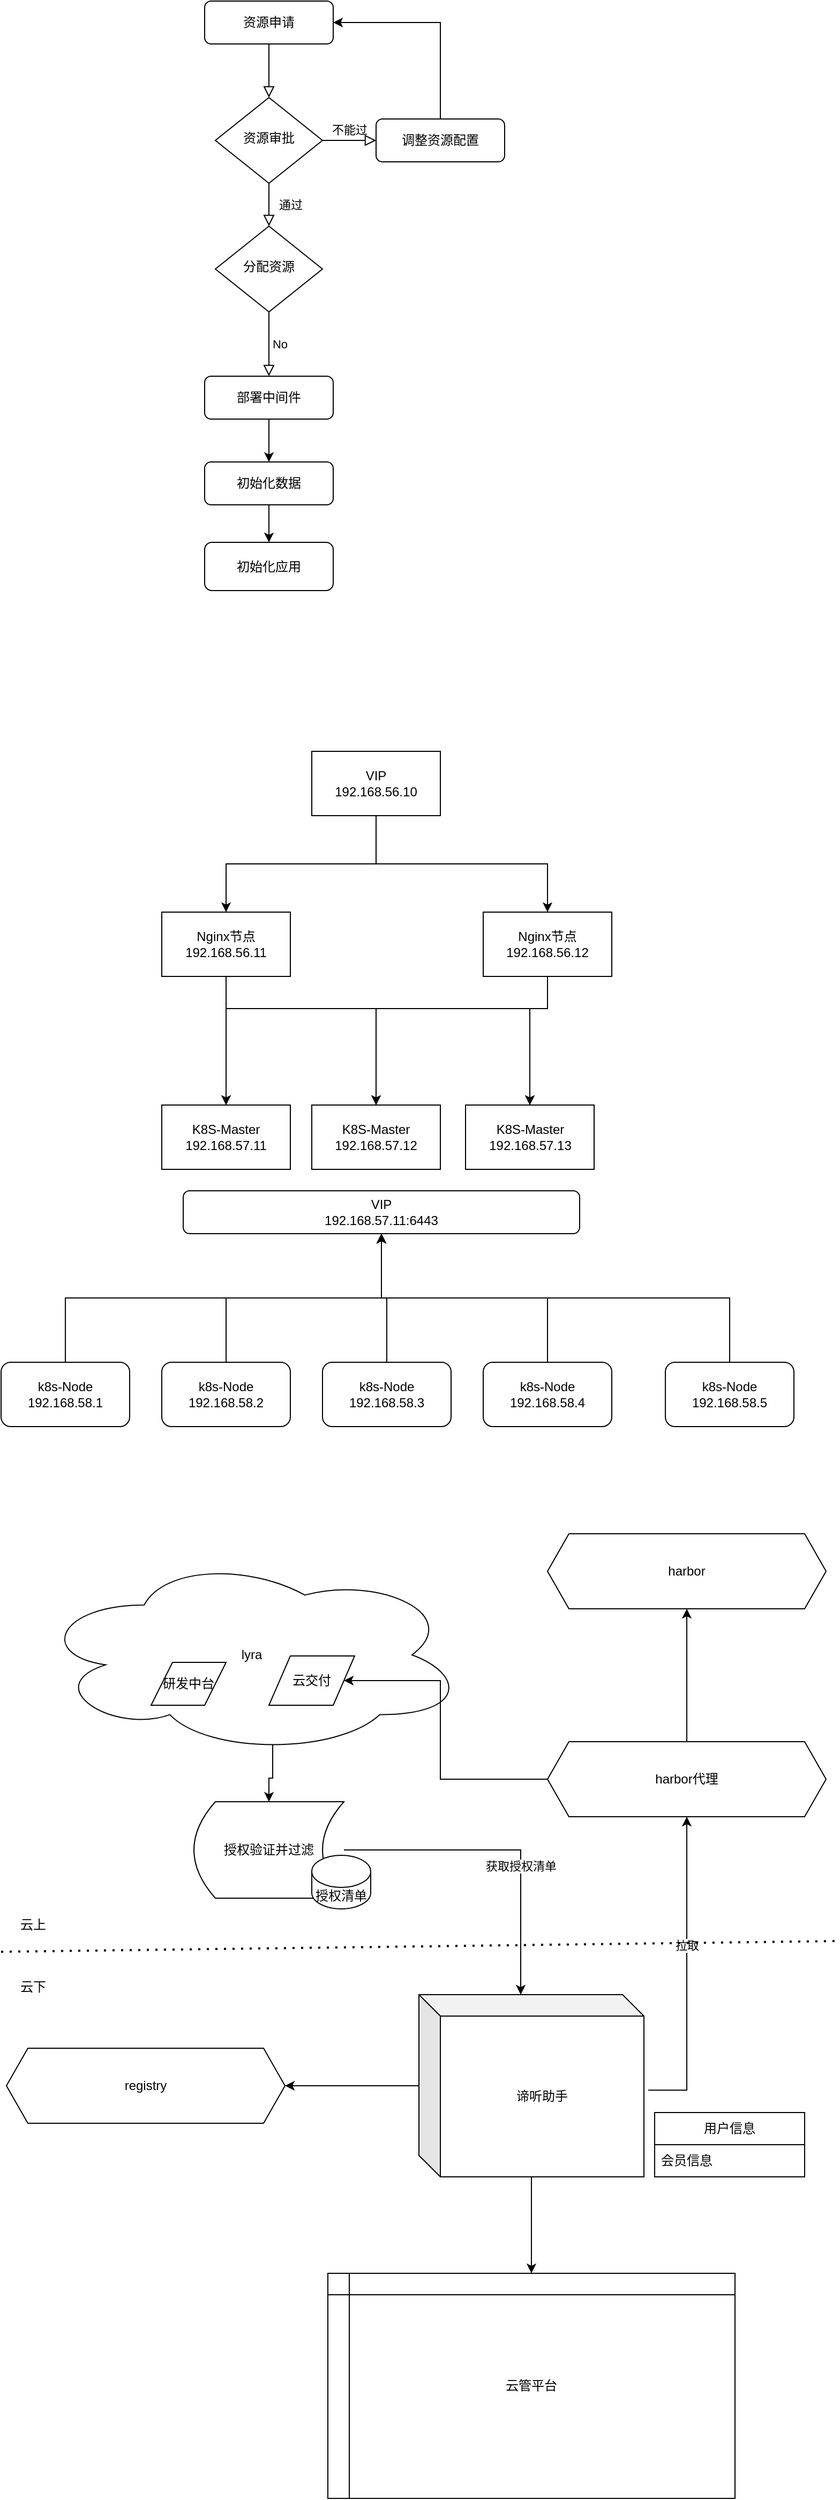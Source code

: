 <mxfile version="24.2.1" type="github">
  <diagram id="C5RBs43oDa-KdzZeNtuy" name="Page-1">
    <mxGraphModel dx="1960" dy="980" grid="1" gridSize="10" guides="1" tooltips="1" connect="1" arrows="1" fold="1" page="1" pageScale="1" pageWidth="827" pageHeight="1169" math="0" shadow="0">
      <root>
        <mxCell id="WIyWlLk6GJQsqaUBKTNV-0" />
        <mxCell id="WIyWlLk6GJQsqaUBKTNV-1" parent="WIyWlLk6GJQsqaUBKTNV-0" />
        <mxCell id="WIyWlLk6GJQsqaUBKTNV-2" value="" style="rounded=0;html=1;jettySize=auto;orthogonalLoop=1;fontSize=11;endArrow=block;endFill=0;endSize=8;strokeWidth=1;shadow=0;labelBackgroundColor=none;edgeStyle=orthogonalEdgeStyle;" parent="WIyWlLk6GJQsqaUBKTNV-1" source="WIyWlLk6GJQsqaUBKTNV-3" target="WIyWlLk6GJQsqaUBKTNV-6" edge="1">
          <mxGeometry relative="1" as="geometry" />
        </mxCell>
        <mxCell id="WIyWlLk6GJQsqaUBKTNV-3" value="资源申请" style="rounded=1;whiteSpace=wrap;html=1;fontSize=12;glass=0;strokeWidth=1;shadow=0;" parent="WIyWlLk6GJQsqaUBKTNV-1" vertex="1">
          <mxGeometry x="220" y="210" width="120" height="40" as="geometry" />
        </mxCell>
        <mxCell id="WIyWlLk6GJQsqaUBKTNV-4" value="通过" style="rounded=0;html=1;jettySize=auto;orthogonalLoop=1;fontSize=11;endArrow=block;endFill=0;endSize=8;strokeWidth=1;shadow=0;labelBackgroundColor=none;edgeStyle=orthogonalEdgeStyle;" parent="WIyWlLk6GJQsqaUBKTNV-1" source="WIyWlLk6GJQsqaUBKTNV-6" target="WIyWlLk6GJQsqaUBKTNV-10" edge="1">
          <mxGeometry y="20" relative="1" as="geometry">
            <mxPoint as="offset" />
          </mxGeometry>
        </mxCell>
        <mxCell id="WIyWlLk6GJQsqaUBKTNV-5" value="不能过" style="edgeStyle=orthogonalEdgeStyle;rounded=0;html=1;jettySize=auto;orthogonalLoop=1;fontSize=11;endArrow=block;endFill=0;endSize=8;strokeWidth=1;shadow=0;labelBackgroundColor=none;" parent="WIyWlLk6GJQsqaUBKTNV-1" source="WIyWlLk6GJQsqaUBKTNV-6" target="WIyWlLk6GJQsqaUBKTNV-7" edge="1">
          <mxGeometry y="10" relative="1" as="geometry">
            <mxPoint as="offset" />
          </mxGeometry>
        </mxCell>
        <mxCell id="WIyWlLk6GJQsqaUBKTNV-6" value="资源审批" style="rhombus;whiteSpace=wrap;html=1;shadow=0;fontFamily=Helvetica;fontSize=12;align=center;strokeWidth=1;spacing=6;spacingTop=-4;" parent="WIyWlLk6GJQsqaUBKTNV-1" vertex="1">
          <mxGeometry x="230" y="300" width="100" height="80" as="geometry" />
        </mxCell>
        <mxCell id="WGYfD-c9LDPwYdoUY4UD-7" style="edgeStyle=orthogonalEdgeStyle;rounded=0;orthogonalLoop=1;jettySize=auto;html=1;entryX=1;entryY=0.5;entryDx=0;entryDy=0;" parent="WIyWlLk6GJQsqaUBKTNV-1" source="WIyWlLk6GJQsqaUBKTNV-7" target="WIyWlLk6GJQsqaUBKTNV-3" edge="1">
          <mxGeometry relative="1" as="geometry">
            <Array as="points">
              <mxPoint x="440" y="230" />
            </Array>
          </mxGeometry>
        </mxCell>
        <mxCell id="WIyWlLk6GJQsqaUBKTNV-7" value="调整资源配置" style="rounded=1;whiteSpace=wrap;html=1;fontSize=12;glass=0;strokeWidth=1;shadow=0;" parent="WIyWlLk6GJQsqaUBKTNV-1" vertex="1">
          <mxGeometry x="380" y="320" width="120" height="40" as="geometry" />
        </mxCell>
        <mxCell id="WIyWlLk6GJQsqaUBKTNV-8" value="No" style="rounded=0;html=1;jettySize=auto;orthogonalLoop=1;fontSize=11;endArrow=block;endFill=0;endSize=8;strokeWidth=1;shadow=0;labelBackgroundColor=none;edgeStyle=orthogonalEdgeStyle;" parent="WIyWlLk6GJQsqaUBKTNV-1" source="WIyWlLk6GJQsqaUBKTNV-10" target="WIyWlLk6GJQsqaUBKTNV-11" edge="1">
          <mxGeometry y="10" relative="1" as="geometry">
            <mxPoint as="offset" />
          </mxGeometry>
        </mxCell>
        <mxCell id="WIyWlLk6GJQsqaUBKTNV-10" value="分配资源" style="rhombus;whiteSpace=wrap;html=1;shadow=0;fontFamily=Helvetica;fontSize=12;align=center;strokeWidth=1;spacing=6;spacingTop=-4;" parent="WIyWlLk6GJQsqaUBKTNV-1" vertex="1">
          <mxGeometry x="230" y="420" width="100" height="80" as="geometry" />
        </mxCell>
        <mxCell id="WGYfD-c9LDPwYdoUY4UD-12" style="edgeStyle=orthogonalEdgeStyle;rounded=0;orthogonalLoop=1;jettySize=auto;html=1;entryX=0.5;entryY=0;entryDx=0;entryDy=0;" parent="WIyWlLk6GJQsqaUBKTNV-1" source="WIyWlLk6GJQsqaUBKTNV-11" target="WGYfD-c9LDPwYdoUY4UD-3" edge="1">
          <mxGeometry relative="1" as="geometry" />
        </mxCell>
        <mxCell id="WIyWlLk6GJQsqaUBKTNV-11" value="部署中间件" style="rounded=1;whiteSpace=wrap;html=1;fontSize=12;glass=0;strokeWidth=1;shadow=0;" parent="WIyWlLk6GJQsqaUBKTNV-1" vertex="1">
          <mxGeometry x="220" y="560" width="120" height="40" as="geometry" />
        </mxCell>
        <mxCell id="WGYfD-c9LDPwYdoUY4UD-6" value="" style="edgeStyle=orthogonalEdgeStyle;rounded=0;orthogonalLoop=1;jettySize=auto;html=1;" parent="WIyWlLk6GJQsqaUBKTNV-1" source="WGYfD-c9LDPwYdoUY4UD-3" target="WGYfD-c9LDPwYdoUY4UD-5" edge="1">
          <mxGeometry relative="1" as="geometry" />
        </mxCell>
        <mxCell id="WGYfD-c9LDPwYdoUY4UD-3" value="初始化数据" style="whiteSpace=wrap;html=1;rounded=1;glass=0;strokeWidth=1;shadow=0;" parent="WIyWlLk6GJQsqaUBKTNV-1" vertex="1">
          <mxGeometry x="220" y="640" width="120" height="40" as="geometry" />
        </mxCell>
        <mxCell id="WGYfD-c9LDPwYdoUY4UD-5" value="初始化应用" style="whiteSpace=wrap;html=1;rounded=1;glass=0;strokeWidth=1;shadow=0;" parent="WIyWlLk6GJQsqaUBKTNV-1" vertex="1">
          <mxGeometry x="220" y="715" width="120" height="45" as="geometry" />
        </mxCell>
        <mxCell id="fI3CVqmz9J1KA1TCEpsG-2" value="" style="edgeStyle=orthogonalEdgeStyle;rounded=0;orthogonalLoop=1;jettySize=auto;html=1;exitX=0.5;exitY=1;exitDx=0;exitDy=0;" parent="WIyWlLk6GJQsqaUBKTNV-1" source="fI3CVqmz9J1KA1TCEpsG-0" target="fI3CVqmz9J1KA1TCEpsG-1" edge="1">
          <mxGeometry relative="1" as="geometry" />
        </mxCell>
        <mxCell id="fI3CVqmz9J1KA1TCEpsG-29" style="edgeStyle=orthogonalEdgeStyle;rounded=0;orthogonalLoop=1;jettySize=auto;html=1;entryX=0.5;entryY=0;entryDx=0;entryDy=0;exitX=0.5;exitY=1;exitDx=0;exitDy=0;" parent="WIyWlLk6GJQsqaUBKTNV-1" source="fI3CVqmz9J1KA1TCEpsG-0" target="fI3CVqmz9J1KA1TCEpsG-3" edge="1">
          <mxGeometry relative="1" as="geometry" />
        </mxCell>
        <mxCell id="fI3CVqmz9J1KA1TCEpsG-0" value="VIP&lt;br&gt;192.168.56.10" style="rounded=0;whiteSpace=wrap;html=1;" parent="WIyWlLk6GJQsqaUBKTNV-1" vertex="1">
          <mxGeometry x="320" y="910" width="120" height="60" as="geometry" />
        </mxCell>
        <mxCell id="fI3CVqmz9J1KA1TCEpsG-23" style="edgeStyle=orthogonalEdgeStyle;rounded=0;orthogonalLoop=1;jettySize=auto;html=1;entryX=0.5;entryY=0;entryDx=0;entryDy=0;" parent="WIyWlLk6GJQsqaUBKTNV-1" source="fI3CVqmz9J1KA1TCEpsG-1" target="fI3CVqmz9J1KA1TCEpsG-9" edge="1">
          <mxGeometry relative="1" as="geometry">
            <Array as="points">
              <mxPoint x="240" y="1150" />
              <mxPoint x="380" y="1150" />
            </Array>
          </mxGeometry>
        </mxCell>
        <mxCell id="fI3CVqmz9J1KA1TCEpsG-24" style="edgeStyle=orthogonalEdgeStyle;rounded=0;orthogonalLoop=1;jettySize=auto;html=1;entryX=0.5;entryY=0;entryDx=0;entryDy=0;" parent="WIyWlLk6GJQsqaUBKTNV-1" source="fI3CVqmz9J1KA1TCEpsG-1" target="fI3CVqmz9J1KA1TCEpsG-8" edge="1">
          <mxGeometry relative="1" as="geometry" />
        </mxCell>
        <mxCell id="fI3CVqmz9J1KA1TCEpsG-25" style="edgeStyle=orthogonalEdgeStyle;rounded=0;orthogonalLoop=1;jettySize=auto;html=1;entryX=0.5;entryY=0;entryDx=0;entryDy=0;" parent="WIyWlLk6GJQsqaUBKTNV-1" source="fI3CVqmz9J1KA1TCEpsG-1" target="fI3CVqmz9J1KA1TCEpsG-10" edge="1">
          <mxGeometry relative="1" as="geometry">
            <Array as="points">
              <mxPoint x="240" y="1150" />
              <mxPoint x="524" y="1150" />
            </Array>
          </mxGeometry>
        </mxCell>
        <mxCell id="fI3CVqmz9J1KA1TCEpsG-1" value="Nginx节点&lt;br&gt;192.168.56.11" style="whiteSpace=wrap;html=1;rounded=0;" parent="WIyWlLk6GJQsqaUBKTNV-1" vertex="1">
          <mxGeometry x="180" y="1060" width="120" height="60" as="geometry" />
        </mxCell>
        <mxCell id="fI3CVqmz9J1KA1TCEpsG-26" style="edgeStyle=orthogonalEdgeStyle;rounded=0;orthogonalLoop=1;jettySize=auto;html=1;entryX=0.5;entryY=0;entryDx=0;entryDy=0;" parent="WIyWlLk6GJQsqaUBKTNV-1" source="fI3CVqmz9J1KA1TCEpsG-3" target="fI3CVqmz9J1KA1TCEpsG-8" edge="1">
          <mxGeometry relative="1" as="geometry">
            <Array as="points">
              <mxPoint x="540" y="1150" />
              <mxPoint x="240" y="1150" />
            </Array>
          </mxGeometry>
        </mxCell>
        <mxCell id="fI3CVqmz9J1KA1TCEpsG-27" style="edgeStyle=orthogonalEdgeStyle;rounded=0;orthogonalLoop=1;jettySize=auto;html=1;entryX=0.5;entryY=0;entryDx=0;entryDy=0;" parent="WIyWlLk6GJQsqaUBKTNV-1" source="fI3CVqmz9J1KA1TCEpsG-3" target="fI3CVqmz9J1KA1TCEpsG-9" edge="1">
          <mxGeometry relative="1" as="geometry">
            <Array as="points">
              <mxPoint x="540" y="1150" />
              <mxPoint x="380" y="1150" />
            </Array>
          </mxGeometry>
        </mxCell>
        <mxCell id="fI3CVqmz9J1KA1TCEpsG-28" style="edgeStyle=orthogonalEdgeStyle;rounded=0;orthogonalLoop=1;jettySize=auto;html=1;entryX=0.5;entryY=0;entryDx=0;entryDy=0;" parent="WIyWlLk6GJQsqaUBKTNV-1" source="fI3CVqmz9J1KA1TCEpsG-3" target="fI3CVqmz9J1KA1TCEpsG-10" edge="1">
          <mxGeometry relative="1" as="geometry">
            <Array as="points">
              <mxPoint x="540" y="1150" />
              <mxPoint x="524" y="1150" />
            </Array>
          </mxGeometry>
        </mxCell>
        <mxCell id="fI3CVqmz9J1KA1TCEpsG-3" value="Nginx节点&lt;br style=&quot;border-color: var(--border-color);&quot;&gt;192.168.56.12" style="whiteSpace=wrap;html=1;rounded=0;" parent="WIyWlLk6GJQsqaUBKTNV-1" vertex="1">
          <mxGeometry x="480" y="1060" width="120" height="60" as="geometry" />
        </mxCell>
        <mxCell id="fI3CVqmz9J1KA1TCEpsG-8" value="K8S-Master&lt;br&gt;192.168.57.11" style="rounded=0;whiteSpace=wrap;html=1;" parent="WIyWlLk6GJQsqaUBKTNV-1" vertex="1">
          <mxGeometry x="180" y="1240" width="120" height="60" as="geometry" />
        </mxCell>
        <mxCell id="fI3CVqmz9J1KA1TCEpsG-9" value="K8S-Master&lt;br&gt;192.168.57.12" style="rounded=0;whiteSpace=wrap;html=1;" parent="WIyWlLk6GJQsqaUBKTNV-1" vertex="1">
          <mxGeometry x="320" y="1240" width="120" height="60" as="geometry" />
        </mxCell>
        <mxCell id="fI3CVqmz9J1KA1TCEpsG-10" value="K8S-Master&lt;br&gt;192.168.57.13" style="rounded=0;whiteSpace=wrap;html=1;" parent="WIyWlLk6GJQsqaUBKTNV-1" vertex="1">
          <mxGeometry x="463.5" y="1240" width="120" height="60" as="geometry" />
        </mxCell>
        <mxCell id="fI3CVqmz9J1KA1TCEpsG-18" style="edgeStyle=orthogonalEdgeStyle;rounded=0;orthogonalLoop=1;jettySize=auto;html=1;entryX=0.5;entryY=1;entryDx=0;entryDy=0;exitX=0.5;exitY=0;exitDx=0;exitDy=0;" parent="WIyWlLk6GJQsqaUBKTNV-1" source="fI3CVqmz9J1KA1TCEpsG-11" target="fI3CVqmz9J1KA1TCEpsG-16" edge="1">
          <mxGeometry relative="1" as="geometry" />
        </mxCell>
        <mxCell id="fI3CVqmz9J1KA1TCEpsG-11" value="k8s-Node&lt;br&gt;192.168.58.1" style="rounded=1;whiteSpace=wrap;html=1;" parent="WIyWlLk6GJQsqaUBKTNV-1" vertex="1">
          <mxGeometry x="30" y="1480" width="120" height="60" as="geometry" />
        </mxCell>
        <mxCell id="fI3CVqmz9J1KA1TCEpsG-19" style="edgeStyle=orthogonalEdgeStyle;rounded=0;orthogonalLoop=1;jettySize=auto;html=1;entryX=0.5;entryY=1;entryDx=0;entryDy=0;" parent="WIyWlLk6GJQsqaUBKTNV-1" source="fI3CVqmz9J1KA1TCEpsG-12" target="fI3CVqmz9J1KA1TCEpsG-16" edge="1">
          <mxGeometry relative="1" as="geometry" />
        </mxCell>
        <mxCell id="fI3CVqmz9J1KA1TCEpsG-12" value="k8s-Node&lt;br style=&quot;border-color: var(--border-color);&quot;&gt;192.168.58.2" style="rounded=1;whiteSpace=wrap;html=1;" parent="WIyWlLk6GJQsqaUBKTNV-1" vertex="1">
          <mxGeometry x="180" y="1480" width="120" height="60" as="geometry" />
        </mxCell>
        <mxCell id="fI3CVqmz9J1KA1TCEpsG-20" style="edgeStyle=orthogonalEdgeStyle;rounded=0;orthogonalLoop=1;jettySize=auto;html=1;entryX=0.5;entryY=1;entryDx=0;entryDy=0;" parent="WIyWlLk6GJQsqaUBKTNV-1" source="fI3CVqmz9J1KA1TCEpsG-13" target="fI3CVqmz9J1KA1TCEpsG-16" edge="1">
          <mxGeometry relative="1" as="geometry" />
        </mxCell>
        <mxCell id="fI3CVqmz9J1KA1TCEpsG-13" value="k8s-Node&lt;br style=&quot;border-color: var(--border-color);&quot;&gt;192.168.58.3" style="rounded=1;whiteSpace=wrap;html=1;" parent="WIyWlLk6GJQsqaUBKTNV-1" vertex="1">
          <mxGeometry x="330" y="1480" width="120" height="60" as="geometry" />
        </mxCell>
        <mxCell id="fI3CVqmz9J1KA1TCEpsG-21" style="edgeStyle=orthogonalEdgeStyle;rounded=0;orthogonalLoop=1;jettySize=auto;html=1;entryX=0.5;entryY=1;entryDx=0;entryDy=0;" parent="WIyWlLk6GJQsqaUBKTNV-1" source="fI3CVqmz9J1KA1TCEpsG-14" target="fI3CVqmz9J1KA1TCEpsG-16" edge="1">
          <mxGeometry relative="1" as="geometry" />
        </mxCell>
        <mxCell id="fI3CVqmz9J1KA1TCEpsG-14" value="k8s-Node&lt;br style=&quot;border-color: var(--border-color);&quot;&gt;192.168.58.4" style="rounded=1;whiteSpace=wrap;html=1;" parent="WIyWlLk6GJQsqaUBKTNV-1" vertex="1">
          <mxGeometry x="480" y="1480" width="120" height="60" as="geometry" />
        </mxCell>
        <mxCell id="fI3CVqmz9J1KA1TCEpsG-22" style="edgeStyle=orthogonalEdgeStyle;rounded=0;orthogonalLoop=1;jettySize=auto;html=1;entryX=0.5;entryY=1;entryDx=0;entryDy=0;exitX=0.5;exitY=0;exitDx=0;exitDy=0;" parent="WIyWlLk6GJQsqaUBKTNV-1" source="fI3CVqmz9J1KA1TCEpsG-15" target="fI3CVqmz9J1KA1TCEpsG-16" edge="1">
          <mxGeometry relative="1" as="geometry" />
        </mxCell>
        <mxCell id="fI3CVqmz9J1KA1TCEpsG-15" value="k8s-Node&lt;br style=&quot;border-color: var(--border-color);&quot;&gt;192.168.58.5" style="rounded=1;whiteSpace=wrap;html=1;" parent="WIyWlLk6GJQsqaUBKTNV-1" vertex="1">
          <mxGeometry x="650" y="1480" width="120" height="60" as="geometry" />
        </mxCell>
        <mxCell id="fI3CVqmz9J1KA1TCEpsG-16" value="VIP&lt;br&gt;192.168.57.11:6443" style="rounded=1;whiteSpace=wrap;html=1;" parent="WIyWlLk6GJQsqaUBKTNV-1" vertex="1">
          <mxGeometry x="200" y="1320" width="370" height="40" as="geometry" />
        </mxCell>
        <mxCell id="P1wORCQNYCT3Gb7tXOtF-7" style="edgeStyle=orthogonalEdgeStyle;rounded=0;orthogonalLoop=1;jettySize=auto;html=1;exitX=0.55;exitY=0.95;exitDx=0;exitDy=0;exitPerimeter=0;" edge="1" parent="WIyWlLk6GJQsqaUBKTNV-1" source="P1wORCQNYCT3Gb7tXOtF-0" target="P1wORCQNYCT3Gb7tXOtF-6">
          <mxGeometry relative="1" as="geometry" />
        </mxCell>
        <mxCell id="P1wORCQNYCT3Gb7tXOtF-0" value="lyra" style="ellipse;shape=cloud;whiteSpace=wrap;html=1;" vertex="1" parent="WIyWlLk6GJQsqaUBKTNV-1">
          <mxGeometry x="63.5" y="1660" width="400" height="186" as="geometry" />
        </mxCell>
        <mxCell id="P1wORCQNYCT3Gb7tXOtF-1" value="研发中台" style="shape=parallelogram;perimeter=parallelogramPerimeter;whiteSpace=wrap;html=1;fixedSize=1;" vertex="1" parent="WIyWlLk6GJQsqaUBKTNV-1">
          <mxGeometry x="170" y="1760" width="70" height="40" as="geometry" />
        </mxCell>
        <mxCell id="P1wORCQNYCT3Gb7tXOtF-2" value="云交付" style="shape=parallelogram;perimeter=parallelogramPerimeter;whiteSpace=wrap;html=1;fixedSize=1;" vertex="1" parent="WIyWlLk6GJQsqaUBKTNV-1">
          <mxGeometry x="280" y="1754" width="80" height="46" as="geometry" />
        </mxCell>
        <mxCell id="P1wORCQNYCT3Gb7tXOtF-34" style="edgeStyle=orthogonalEdgeStyle;rounded=0;orthogonalLoop=1;jettySize=auto;html=1;entryX=0.5;entryY=1;entryDx=0;entryDy=0;" edge="1" parent="WIyWlLk6GJQsqaUBKTNV-1" source="P1wORCQNYCT3Gb7tXOtF-3" target="P1wORCQNYCT3Gb7tXOtF-32">
          <mxGeometry relative="1" as="geometry" />
        </mxCell>
        <mxCell id="P1wORCQNYCT3Gb7tXOtF-35" style="edgeStyle=orthogonalEdgeStyle;rounded=0;orthogonalLoop=1;jettySize=auto;html=1;entryX=1;entryY=0.5;entryDx=0;entryDy=0;" edge="1" parent="WIyWlLk6GJQsqaUBKTNV-1" source="P1wORCQNYCT3Gb7tXOtF-3" target="P1wORCQNYCT3Gb7tXOtF-2">
          <mxGeometry relative="1" as="geometry">
            <Array as="points">
              <mxPoint x="440" y="1869" />
              <mxPoint x="440" y="1777" />
            </Array>
          </mxGeometry>
        </mxCell>
        <mxCell id="P1wORCQNYCT3Gb7tXOtF-3" value="harbor代理" style="shape=hexagon;perimeter=hexagonPerimeter2;whiteSpace=wrap;html=1;fixedSize=1;" vertex="1" parent="WIyWlLk6GJQsqaUBKTNV-1">
          <mxGeometry x="540" y="1834" width="260" height="70" as="geometry" />
        </mxCell>
        <mxCell id="P1wORCQNYCT3Gb7tXOtF-10" style="edgeStyle=orthogonalEdgeStyle;rounded=0;orthogonalLoop=1;jettySize=auto;html=1;" edge="1" parent="WIyWlLk6GJQsqaUBKTNV-1" source="P1wORCQNYCT3Gb7tXOtF-5" target="P1wORCQNYCT3Gb7tXOtF-9">
          <mxGeometry relative="1" as="geometry" />
        </mxCell>
        <mxCell id="P1wORCQNYCT3Gb7tXOtF-20" style="edgeStyle=orthogonalEdgeStyle;rounded=0;orthogonalLoop=1;jettySize=auto;html=1;entryX=1;entryY=0.5;entryDx=0;entryDy=0;" edge="1" parent="WIyWlLk6GJQsqaUBKTNV-1" source="P1wORCQNYCT3Gb7tXOtF-5" target="P1wORCQNYCT3Gb7tXOtF-17">
          <mxGeometry relative="1" as="geometry">
            <mxPoint x="300" y="2205" as="targetPoint" />
          </mxGeometry>
        </mxCell>
        <mxCell id="P1wORCQNYCT3Gb7tXOtF-30" style="edgeStyle=orthogonalEdgeStyle;rounded=0;orthogonalLoop=1;jettySize=auto;html=1;entryX=0.5;entryY=1;entryDx=0;entryDy=0;exitX=1.019;exitY=0.524;exitDx=0;exitDy=0;exitPerimeter=0;" edge="1" parent="WIyWlLk6GJQsqaUBKTNV-1" source="P1wORCQNYCT3Gb7tXOtF-5" target="P1wORCQNYCT3Gb7tXOtF-3">
          <mxGeometry relative="1" as="geometry">
            <Array as="points">
              <mxPoint x="670" y="2159" />
            </Array>
          </mxGeometry>
        </mxCell>
        <mxCell id="P1wORCQNYCT3Gb7tXOtF-31" value="拉取" style="edgeLabel;html=1;align=center;verticalAlign=middle;resizable=0;points=[];" vertex="1" connectable="0" parent="P1wORCQNYCT3Gb7tXOtF-30">
          <mxGeometry x="0.177" relative="1" as="geometry">
            <mxPoint as="offset" />
          </mxGeometry>
        </mxCell>
        <mxCell id="P1wORCQNYCT3Gb7tXOtF-5" value="谛听助手" style="shape=cube;whiteSpace=wrap;html=1;boundedLbl=1;backgroundOutline=1;darkOpacity=0.05;darkOpacity2=0.1;" vertex="1" parent="WIyWlLk6GJQsqaUBKTNV-1">
          <mxGeometry x="420" y="2070" width="210" height="170" as="geometry" />
        </mxCell>
        <mxCell id="P1wORCQNYCT3Gb7tXOtF-6" value="授权验证并过滤" style="shape=dataStorage;whiteSpace=wrap;html=1;fixedSize=1;" vertex="1" parent="WIyWlLk6GJQsqaUBKTNV-1">
          <mxGeometry x="210" y="1890" width="140" height="90" as="geometry" />
        </mxCell>
        <mxCell id="P1wORCQNYCT3Gb7tXOtF-8" style="edgeStyle=orthogonalEdgeStyle;rounded=0;orthogonalLoop=1;jettySize=auto;html=1;entryX=0;entryY=0;entryDx=95;entryDy=0;entryPerimeter=0;" edge="1" parent="WIyWlLk6GJQsqaUBKTNV-1" source="P1wORCQNYCT3Gb7tXOtF-6" target="P1wORCQNYCT3Gb7tXOtF-5">
          <mxGeometry relative="1" as="geometry" />
        </mxCell>
        <mxCell id="P1wORCQNYCT3Gb7tXOtF-25" value="获取授权清单" style="edgeLabel;html=1;align=center;verticalAlign=middle;resizable=0;points=[];" vertex="1" connectable="0" parent="P1wORCQNYCT3Gb7tXOtF-8">
          <mxGeometry x="0.2" relative="1" as="geometry">
            <mxPoint as="offset" />
          </mxGeometry>
        </mxCell>
        <mxCell id="P1wORCQNYCT3Gb7tXOtF-9" value="云管平台" style="shape=internalStorage;whiteSpace=wrap;html=1;backgroundOutline=1;" vertex="1" parent="WIyWlLk6GJQsqaUBKTNV-1">
          <mxGeometry x="335" y="2330" width="380" height="210" as="geometry" />
        </mxCell>
        <mxCell id="P1wORCQNYCT3Gb7tXOtF-16" value="" style="endArrow=none;dashed=1;html=1;dashPattern=1 3;strokeWidth=2;rounded=0;" edge="1" parent="WIyWlLk6GJQsqaUBKTNV-1">
          <mxGeometry width="50" height="50" relative="1" as="geometry">
            <mxPoint x="30" y="2030" as="sourcePoint" />
            <mxPoint x="810" y="2020" as="targetPoint" />
          </mxGeometry>
        </mxCell>
        <mxCell id="P1wORCQNYCT3Gb7tXOtF-17" value="registry" style="shape=hexagon;perimeter=hexagonPerimeter2;whiteSpace=wrap;html=1;fixedSize=1;" vertex="1" parent="WIyWlLk6GJQsqaUBKTNV-1">
          <mxGeometry x="35" y="2120" width="260" height="70" as="geometry" />
        </mxCell>
        <mxCell id="P1wORCQNYCT3Gb7tXOtF-18" value="云下" style="text;html=1;align=center;verticalAlign=middle;whiteSpace=wrap;rounded=0;" vertex="1" parent="WIyWlLk6GJQsqaUBKTNV-1">
          <mxGeometry x="30" y="2048" width="60" height="30" as="geometry" />
        </mxCell>
        <mxCell id="P1wORCQNYCT3Gb7tXOtF-19" value="云上" style="text;html=1;align=center;verticalAlign=middle;whiteSpace=wrap;rounded=0;" vertex="1" parent="WIyWlLk6GJQsqaUBKTNV-1">
          <mxGeometry x="30" y="1990" width="60" height="30" as="geometry" />
        </mxCell>
        <mxCell id="P1wORCQNYCT3Gb7tXOtF-21" value="授权清单" style="shape=cylinder3;whiteSpace=wrap;html=1;boundedLbl=1;backgroundOutline=1;size=15;" vertex="1" parent="WIyWlLk6GJQsqaUBKTNV-1">
          <mxGeometry x="320" y="1940" width="55" height="50" as="geometry" />
        </mxCell>
        <mxCell id="P1wORCQNYCT3Gb7tXOtF-26" value="用户信息" style="swimlane;fontStyle=0;childLayout=stackLayout;horizontal=1;startSize=30;horizontalStack=0;resizeParent=1;resizeParentMax=0;resizeLast=0;collapsible=1;marginBottom=0;whiteSpace=wrap;html=1;" vertex="1" parent="WIyWlLk6GJQsqaUBKTNV-1">
          <mxGeometry x="640" y="2180" width="140" height="60" as="geometry" />
        </mxCell>
        <mxCell id="P1wORCQNYCT3Gb7tXOtF-27" value="会员信息" style="text;strokeColor=none;fillColor=none;align=left;verticalAlign=middle;spacingLeft=4;spacingRight=4;overflow=hidden;points=[[0,0.5],[1,0.5]];portConstraint=eastwest;rotatable=0;whiteSpace=wrap;html=1;" vertex="1" parent="P1wORCQNYCT3Gb7tXOtF-26">
          <mxGeometry y="30" width="140" height="30" as="geometry" />
        </mxCell>
        <mxCell id="P1wORCQNYCT3Gb7tXOtF-32" value="harbor" style="shape=hexagon;perimeter=hexagonPerimeter2;whiteSpace=wrap;html=1;fixedSize=1;" vertex="1" parent="WIyWlLk6GJQsqaUBKTNV-1">
          <mxGeometry x="540" y="1640" width="260" height="70" as="geometry" />
        </mxCell>
      </root>
    </mxGraphModel>
  </diagram>
</mxfile>
